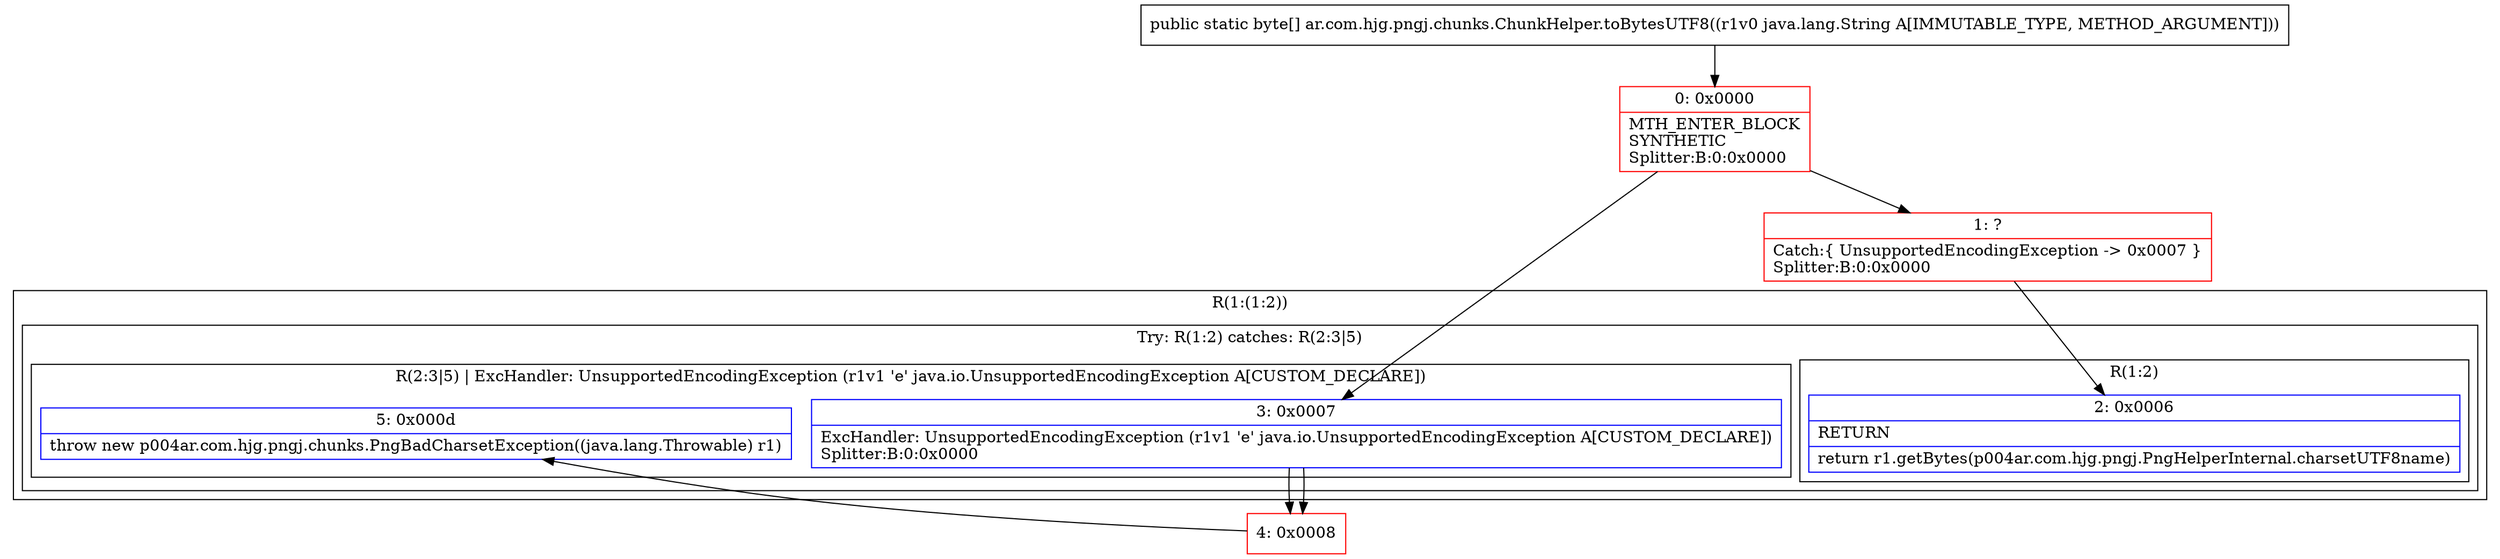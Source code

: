 digraph "CFG forar.com.hjg.pngj.chunks.ChunkHelper.toBytesUTF8(Ljava\/lang\/String;)[B" {
subgraph cluster_Region_1248534141 {
label = "R(1:(1:2))";
node [shape=record,color=blue];
subgraph cluster_TryCatchRegion_861093572 {
label = "Try: R(1:2) catches: R(2:3|5)";
node [shape=record,color=blue];
subgraph cluster_Region_1431713429 {
label = "R(1:2)";
node [shape=record,color=blue];
Node_2 [shape=record,label="{2\:\ 0x0006|RETURN\l|return r1.getBytes(p004ar.com.hjg.pngj.PngHelperInternal.charsetUTF8name)\l}"];
}
subgraph cluster_Region_1002931457 {
label = "R(2:3|5) | ExcHandler: UnsupportedEncodingException (r1v1 'e' java.io.UnsupportedEncodingException A[CUSTOM_DECLARE])\l";
node [shape=record,color=blue];
Node_3 [shape=record,label="{3\:\ 0x0007|ExcHandler: UnsupportedEncodingException (r1v1 'e' java.io.UnsupportedEncodingException A[CUSTOM_DECLARE])\lSplitter:B:0:0x0000\l}"];
Node_5 [shape=record,label="{5\:\ 0x000d|throw new p004ar.com.hjg.pngj.chunks.PngBadCharsetException((java.lang.Throwable) r1)\l}"];
}
}
}
subgraph cluster_Region_1002931457 {
label = "R(2:3|5) | ExcHandler: UnsupportedEncodingException (r1v1 'e' java.io.UnsupportedEncodingException A[CUSTOM_DECLARE])\l";
node [shape=record,color=blue];
Node_3 [shape=record,label="{3\:\ 0x0007|ExcHandler: UnsupportedEncodingException (r1v1 'e' java.io.UnsupportedEncodingException A[CUSTOM_DECLARE])\lSplitter:B:0:0x0000\l}"];
Node_5 [shape=record,label="{5\:\ 0x000d|throw new p004ar.com.hjg.pngj.chunks.PngBadCharsetException((java.lang.Throwable) r1)\l}"];
}
Node_0 [shape=record,color=red,label="{0\:\ 0x0000|MTH_ENTER_BLOCK\lSYNTHETIC\lSplitter:B:0:0x0000\l}"];
Node_1 [shape=record,color=red,label="{1\:\ ?|Catch:\{ UnsupportedEncodingException \-\> 0x0007 \}\lSplitter:B:0:0x0000\l}"];
Node_4 [shape=record,color=red,label="{4\:\ 0x0008}"];
MethodNode[shape=record,label="{public static byte[] ar.com.hjg.pngj.chunks.ChunkHelper.toBytesUTF8((r1v0 java.lang.String A[IMMUTABLE_TYPE, METHOD_ARGUMENT])) }"];
MethodNode -> Node_0;
Node_3 -> Node_4;
Node_3 -> Node_4;
Node_0 -> Node_1;
Node_0 -> Node_3;
Node_1 -> Node_2;
Node_4 -> Node_5;
}

